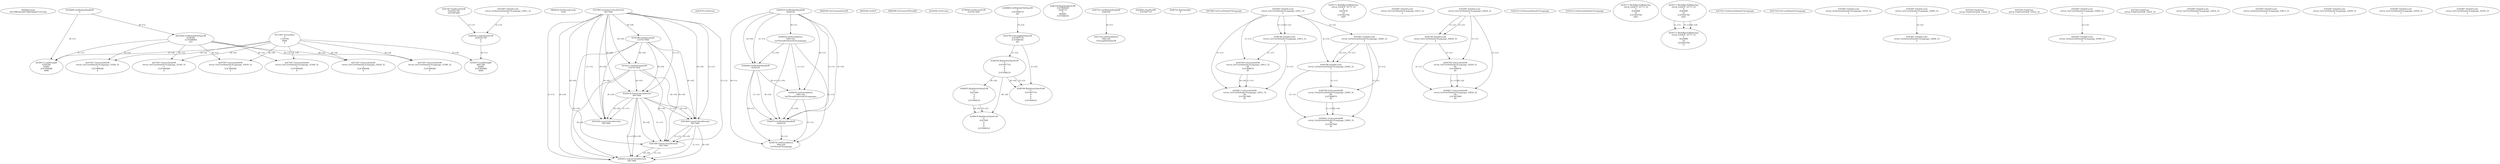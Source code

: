 // Global SCDG with merge call
digraph {
	0 [label="6850628.main
00139865dceb9720b03da6af7c25154e"]
	1 [label="4254480.GetModuleHandleW
0"]
	2 [label="6844434.SetThreadLocale
1024"]
	3 [label="4243965.InitializeCriticalSection
6917004"]
	4 [label="4243979.GetVersion
"]
	5 [label="4244018.GetModuleHandleW
4244120"]
	6 [label="4244024.GetProcAddress
9441320
GetThreadPreferredUILanguages"]
	5 -> 6 [label="(0-->1)"]
	7 [label="4244044.GetModuleHandleW
4244120"]
	5 -> 7 [label="(1-->1)"]
	5 -> 7 [label="(0-->0)"]
	6 -> 7 [label="(1-->0)"]
	8 [label="4244050.GetProcAddress
9441320
SetThreadPreferredUILanguages"]
	5 -> 8 [label="(0-->1)"]
	6 -> 8 [label="(1-->1)"]
	7 -> 8 [label="(0-->1)"]
	9 [label="4244070.GetModuleHandleW
4244120"]
	5 -> 9 [label="(1-->1)"]
	7 -> 9 [label="(1-->1)"]
	5 -> 9 [label="(0-->0)"]
	6 -> 9 [label="(1-->0)"]
	7 -> 9 [label="(0-->0)"]
	8 -> 9 [label="(1-->0)"]
	10 [label="4244076.GetProcAddress
9441320
GetThreadUILanguage"]
	5 -> 10 [label="(0-->1)"]
	6 -> 10 [label="(1-->1)"]
	7 -> 10 [label="(0-->1)"]
	8 -> 10 [label="(1-->1)"]
	9 -> 10 [label="(0-->1)"]
	11 [label="4250188.GetSystemInfo
2147417660"]
	3 -> 11 [label="(0-->0)"]
	12 [label="6844540.GetCommandLineW
"]
	13 [label="4214413.GetStartupInfoW
2147417624"]
	3 -> 13 [label="(0-->0)"]
	11 -> 13 [label="(0-->0)"]
	14 [label="6844560.GetACP
"]
	15 [label="6844580.GetCurrentThreadId
"]
	16 [label="4250204.GetVersion
"]
	17 [label="4276690.GetVersionExW
2147417420"]
	18 [label="4243306.GetModuleFileNameW
4194304
2147408904
522"]
	1 -> 18 [label="(0-->1)"]
	19 [label="4248064.GetModuleFileNameW
0
2147408370
261"]
	20 [label="4215383.VirtualAlloc
0
1310704
4096
4"]
	21 [label="4246338.RegOpenKeyExW
2147483649
4246772
0
983065
2147408236"]
	22 [label="4245741.GetModuleHandleW
4246160"]
	23 [label="4245758.GetProcAddress
9441320
GetLongPathNameW"]
	22 -> 23 [label="(0-->1)"]
	24 [label="4245785.GetLongPathNameW
2147407710
2147406542
261"]
	19 -> 24 [label="(3-->3)"]
	25 [label="4245683.CharNextW
2147407716"]
	26 [label="4246556.RegQueryValueExW
0
2147407710
0
0
0
2147408232"]
	24 -> 26 [label="(1-->2)"]
	27 [label="4246599.RegQueryValueExW
0
2147407710
0
0
0
2147408232"]
	24 -> 27 [label="(1-->2)"]
	26 -> 27 [label="(2-->2)"]
	26 -> 27 [label="(6-->6)"]
	28 [label="4246722.RegCloseKey
0"]
	29 [label="4247883.GetUserDefaultUILanguage
"]
	30 [label="4245418.EnterCriticalSection
6917004"]
	3 -> 30 [label="(1-->1)"]
	3 -> 30 [label="(0-->0)"]
	11 -> 30 [label="(0-->0)"]
	13 -> 30 [label="(0-->0)"]
	31 [label="4245469.LeaveCriticalSection
6917004"]
	3 -> 31 [label="(1-->1)"]
	30 -> 31 [label="(1-->1)"]
	3 -> 31 [label="(0-->0)"]
	11 -> 31 [label="(0-->0)"]
	13 -> 31 [label="(0-->0)"]
	30 -> 31 [label="(0-->0)"]
	32 [label="4245487.IsValidLocale
retval_GetUserDefaultUILanguage_32812_32
2"]
	33 [label="4250171.MultiByteToWideChar
retval_GetACP_32773_32
0
4243476
10
2147403704
2047"]
	34 [label="4245487.IsValidLocale
retval_GetUserDefaultUILanguage_32813_32
2"]
	35 [label="4246635.RegQueryValueExW
0
4247000
0
0
0
2147408232"]
	26 -> 35 [label="(6-->6)"]
	36 [label="4246676.RegQueryValueExW
0
4247000
0
0
0
2147408232"]
	35 -> 36 [label="(2-->2)"]
	26 -> 36 [label="(6-->6)"]
	35 -> 36 [label="(6-->6)"]
	37 [label="4245487.IsValidLocale
retval_GetUserDefaultUILanguage_32829_32
2"]
	38 [label="4244766.IsValidLocale
retval_GetUserDefaultUILanguage_32829_32
2"]
	37 -> 38 [label="(1-->1)"]
	37 -> 38 [label="(2-->2)"]
	39 [label="4244794.GetLocaleInfoW
retval_GetUserDefaultUILanguage_32829_32
89
2147408070
85"]
	37 -> 39 [label="(1-->1)"]
	38 -> 39 [label="(1-->1)"]
	40 [label="4244811.GetLocaleInfoW
retval_GetUserDefaultUILanguage_32829_32
90
2147407900
85"]
	37 -> 40 [label="(1-->1)"]
	38 -> 40 [label="(1-->1)"]
	39 -> 40 [label="(1-->1)"]
	39 -> 40 [label="(4-->4)"]
	41 [label="4245525.GetSystemDefaultUILanguage
"]
	42 [label="4245552.GetSystemDefaultUILanguage
"]
	43 [label="4250171.MultiByteToWideChar
retval_GetACP_32773_32
0
4243868
10
2147403704
2047"]
	44 [label="4250171.MultiByteToWideChar
retval_GetACP_32773_32
0
4243896
10
2147403704
2047"]
	45 [label="4250171.MultiByteToWideChar
retval_GetACP_32773_32
0
4243896
10
3224282764
11"]
	44 -> 45 [label="(1-->1)"]
	44 -> 45 [label="(3-->3)"]
	44 -> 45 [label="(4-->4)"]
	46 [label="4244766.IsValidLocale
retval_GetUserDefaultUILanguage_32812_32
2"]
	32 -> 46 [label="(1-->1)"]
	32 -> 46 [label="(2-->2)"]
	47 [label="4244794.GetLocaleInfoW
retval_GetUserDefaultUILanguage_32812_32
89
2147408070
85"]
	32 -> 47 [label="(1-->1)"]
	46 -> 47 [label="(1-->1)"]
	48 [label="4244811.GetLocaleInfoW
retval_GetUserDefaultUILanguage_32812_32
90
2147407900
85"]
	32 -> 48 [label="(1-->1)"]
	46 -> 48 [label="(1-->1)"]
	47 -> 48 [label="(1-->1)"]
	47 -> 48 [label="(4-->4)"]
	49 [label="4245580.EnterCriticalSection
6917004"]
	3 -> 49 [label="(1-->1)"]
	30 -> 49 [label="(1-->1)"]
	31 -> 49 [label="(1-->1)"]
	3 -> 49 [label="(0-->0)"]
	11 -> 49 [label="(0-->0)"]
	13 -> 49 [label="(0-->0)"]
	30 -> 49 [label="(0-->0)"]
	31 -> 49 [label="(0-->0)"]
	50 [label="4245621.LeaveCriticalSection
6917004"]
	3 -> 50 [label="(1-->1)"]
	30 -> 50 [label="(1-->1)"]
	31 -> 50 [label="(1-->1)"]
	49 -> 50 [label="(1-->1)"]
	3 -> 50 [label="(0-->0)"]
	11 -> 50 [label="(0-->0)"]
	13 -> 50 [label="(0-->0)"]
	30 -> 50 [label="(0-->0)"]
	31 -> 50 [label="(0-->0)"]
	49 -> 50 [label="(0-->0)"]
	51 [label="4247923.GetSystemDefaultUILanguage
"]
	52 [label="4245487.IsValidLocale
retval_GetSystemDefaultUILanguage_32845_32
2"]
	32 -> 52 [label="(2-->2)"]
	53 [label="4244766.IsValidLocale
retval_GetSystemDefaultUILanguage_32845_32
2"]
	52 -> 53 [label="(1-->1)"]
	32 -> 53 [label="(2-->2)"]
	52 -> 53 [label="(2-->2)"]
	54 [label="4244794.GetLocaleInfoW
retval_GetSystemDefaultUILanguage_32845_32
89
2147408070
85"]
	52 -> 54 [label="(1-->1)"]
	53 -> 54 [label="(1-->1)"]
	55 [label="4244811.GetLocaleInfoW
retval_GetSystemDefaultUILanguage_32845_32
90
2147407900
85"]
	52 -> 55 [label="(1-->1)"]
	53 -> 55 [label="(1-->1)"]
	54 -> 55 [label="(1-->1)"]
	54 -> 55 [label="(4-->4)"]
	56 [label="4245454.LeaveCriticalSection
6917004"]
	3 -> 56 [label="(1-->1)"]
	30 -> 56 [label="(1-->1)"]
	3 -> 56 [label="(0-->0)"]
	11 -> 56 [label="(0-->0)"]
	13 -> 56 [label="(0-->0)"]
	30 -> 56 [label="(0-->0)"]
	57 [label="4247558.GetUserDefaultUILanguage
"]
	58 [label="4247567.GetLocaleInfoW
retval_GetUserDefaultUILanguage_33039_32
3
2147408268
4"]
	18 -> 58 [label="(0-->2)"]
	20 -> 58 [label="(4-->4)"]
	59 [label="4247247.FindFirstFileW
3224341740
2147407640"]
	60 [label="4250073.LoadStringW
4194304
65485
2147409468
4096"]
	1 -> 60 [label="(0-->1)"]
	18 -> 60 [label="(1-->1)"]
	20 -> 60 [label="(3-->4)"]
	61 [label="4245487.IsValidLocale
retval_GetSystemDefaultUILanguage_32919_32
2"]
	62 [label="4247567.GetLocaleInfoW
retval_GetUserDefaultUILanguage_33169_32
3
2147408268
4"]
	18 -> 62 [label="(0-->2)"]
	20 -> 62 [label="(4-->4)"]
	63 [label="4245487.IsValidLocale
retval_GetUserDefaultUILanguage_32805_32
2"]
	64 [label="4247567.GetLocaleInfoW
retval_GetUserDefaultUILanguage_33264_32
3
2147408268
4"]
	18 -> 64 [label="(0-->2)"]
	20 -> 64 [label="(4-->4)"]
	65 [label="4245487.IsValidLocale
retval_GetSystemDefaultUILanguage_32921_32
2"]
	66 [label="4247567.GetLocaleInfoW
retval_GetUserDefaultUILanguage_33384_32
3
2147408268
4"]
	18 -> 66 [label="(0-->2)"]
	20 -> 66 [label="(4-->4)"]
	67 [label="4247263.FindClose
retval_FindFirstFileW_33424_32"]
	68 [label="4248145.LoadLibraryExW
3224341740
0
2"]
	59 -> 68 [label="(1-->1)"]
	65 -> 68 [label="(2-->3)"]
	69 [label="4250073.LoadStringW
9441340
65485
2147409468
4096"]
	68 -> 69 [label="(0-->1)"]
	20 -> 69 [label="(3-->4)"]
	70 [label="4247567.GetLocaleInfoW
retval_GetUserDefaultUILanguage_33389_32
3
2147408268
4"]
	18 -> 70 [label="(0-->2)"]
	20 -> 70 [label="(4-->4)"]
	71 [label="4247263.FindClose
retval_FindFirstFileW_33425_32"]
	72 [label="4245487.IsValidLocale
retval_GetUserDefaultUILanguage_32864_32
2"]
	73 [label="4245487.IsValidLocale
retval_GetSystemDefaultUILanguage_32969_32
2"]
	72 -> 73 [label="(2-->2)"]
	74 [label="4247567.GetLocaleInfoW
retval_GetUserDefaultUILanguage_33428_32
3
2147408268
4"]
	18 -> 74 [label="(0-->2)"]
	20 -> 74 [label="(4-->4)"]
	75 [label="4247263.FindClose
retval_FindFirstFileW_33432_32"]
	76 [label="4245487.IsValidLocale
retval_GetUserDefaultUILanguage_32814_32
2"]
	77 [label="4245487.IsValidLocale
retval_GetSystemDefaultUILanguage_32815_32
2"]
	78 [label="4245487.IsValidLocale
retval_GetUserDefaultUILanguage_32828_32
2"]
	79 [label="4245487.IsValidLocale
retval_GetSystemDefaultUILanguage_32844_32
2"]
	63 -> 79 [label="(2-->2)"]
	80 [label="4245487.IsValidLocale
retval_GetUserDefaultUILanguage_32958_32
2"]
	81 [label="4245487.IsValidLocale
retval_GetUserDefaultUILanguage_32959_32
2"]
}
